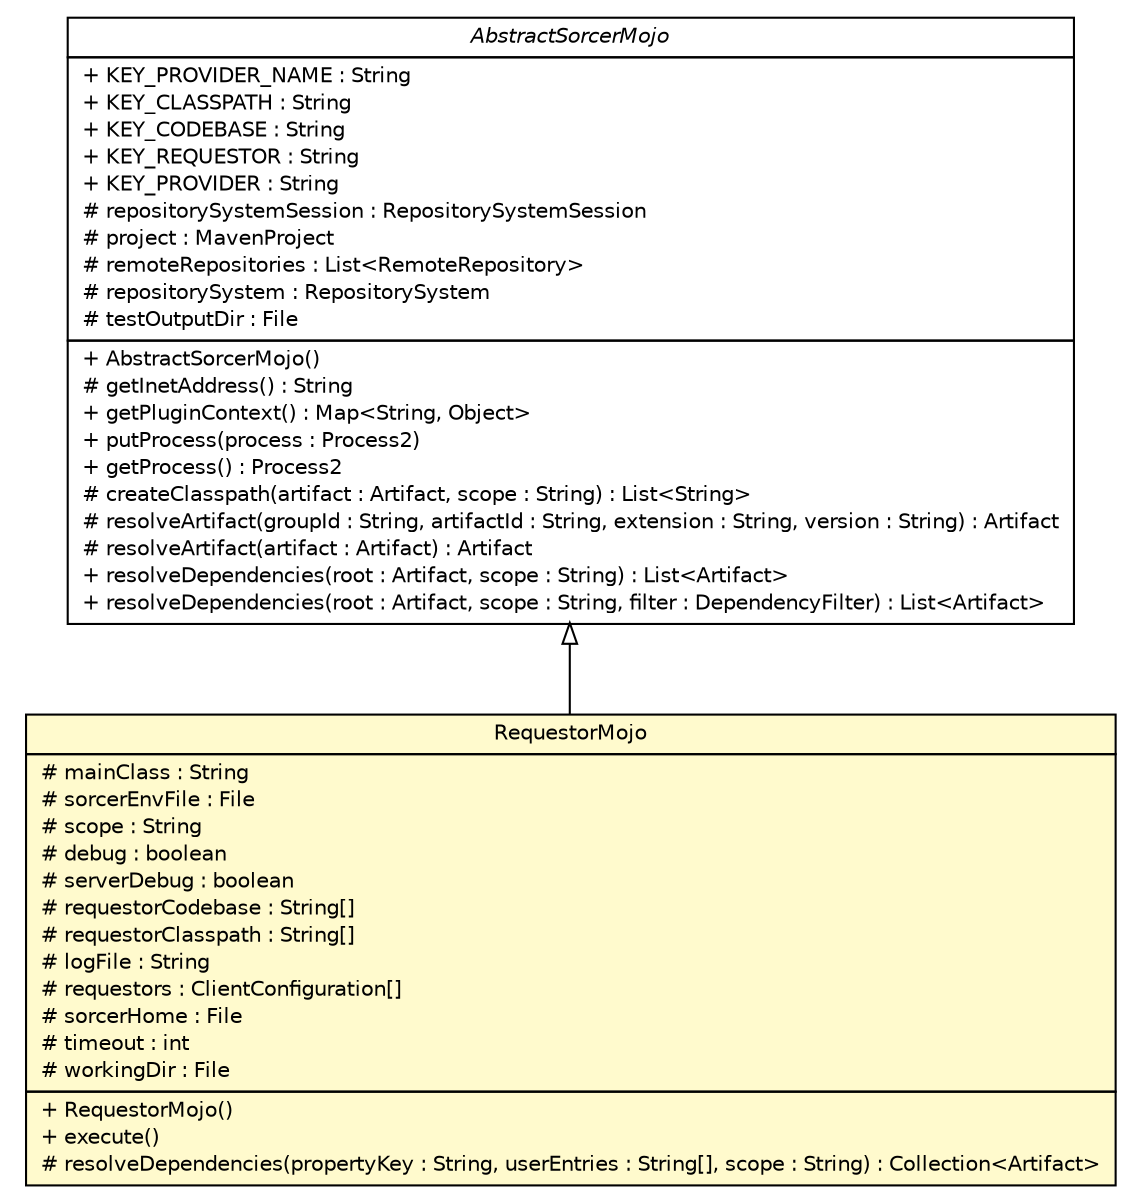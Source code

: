 #!/usr/local/bin/dot
#
# Class diagram 
# Generated by UMLGraph version R5_6 (http://www.umlgraph.org/)
#

digraph G {
	edge [fontname="Helvetica",fontsize=10,labelfontname="Helvetica",labelfontsize=10];
	node [fontname="Helvetica",fontsize=10,shape=plaintext];
	nodesep=0.25;
	ranksep=0.5;
	// sorcer.maven.plugin.AbstractSorcerMojo
	c272410 [label=<<table title="sorcer.maven.plugin.AbstractSorcerMojo" border="0" cellborder="1" cellspacing="0" cellpadding="2" port="p" href="./AbstractSorcerMojo.html">
		<tr><td><table border="0" cellspacing="0" cellpadding="1">
<tr><td align="center" balign="center"><font face="Helvetica-Oblique"> AbstractSorcerMojo </font></td></tr>
		</table></td></tr>
		<tr><td><table border="0" cellspacing="0" cellpadding="1">
<tr><td align="left" balign="left"> + KEY_PROVIDER_NAME : String </td></tr>
<tr><td align="left" balign="left"> + KEY_CLASSPATH : String </td></tr>
<tr><td align="left" balign="left"> + KEY_CODEBASE : String </td></tr>
<tr><td align="left" balign="left"> + KEY_REQUESTOR : String </td></tr>
<tr><td align="left" balign="left"> + KEY_PROVIDER : String </td></tr>
<tr><td align="left" balign="left"> # repositorySystemSession : RepositorySystemSession </td></tr>
<tr><td align="left" balign="left"> # project : MavenProject </td></tr>
<tr><td align="left" balign="left"> # remoteRepositories : List&lt;RemoteRepository&gt; </td></tr>
<tr><td align="left" balign="left"> # repositorySystem : RepositorySystem </td></tr>
<tr><td align="left" balign="left"> # testOutputDir : File </td></tr>
		</table></td></tr>
		<tr><td><table border="0" cellspacing="0" cellpadding="1">
<tr><td align="left" balign="left"> + AbstractSorcerMojo() </td></tr>
<tr><td align="left" balign="left"> # getInetAddress() : String </td></tr>
<tr><td align="left" balign="left"> + getPluginContext() : Map&lt;String, Object&gt; </td></tr>
<tr><td align="left" balign="left"> + putProcess(process : Process2) </td></tr>
<tr><td align="left" balign="left"> + getProcess() : Process2 </td></tr>
<tr><td align="left" balign="left"> # createClasspath(artifact : Artifact, scope : String) : List&lt;String&gt; </td></tr>
<tr><td align="left" balign="left"> # resolveArtifact(groupId : String, artifactId : String, extension : String, version : String) : Artifact </td></tr>
<tr><td align="left" balign="left"> # resolveArtifact(artifact : Artifact) : Artifact </td></tr>
<tr><td align="left" balign="left"> + resolveDependencies(root : Artifact, scope : String) : List&lt;Artifact&gt; </td></tr>
<tr><td align="left" balign="left"> + resolveDependencies(root : Artifact, scope : String, filter : DependencyFilter) : List&lt;Artifact&gt; </td></tr>
		</table></td></tr>
		</table>>, URL="./AbstractSorcerMojo.html", fontname="Helvetica", fontcolor="black", fontsize=10.0];
	// sorcer.maven.plugin.RequestorMojo
	c272412 [label=<<table title="sorcer.maven.plugin.RequestorMojo" border="0" cellborder="1" cellspacing="0" cellpadding="2" port="p" bgcolor="lemonChiffon" href="./RequestorMojo.html">
		<tr><td><table border="0" cellspacing="0" cellpadding="1">
<tr><td align="center" balign="center"> RequestorMojo </td></tr>
		</table></td></tr>
		<tr><td><table border="0" cellspacing="0" cellpadding="1">
<tr><td align="left" balign="left"> # mainClass : String </td></tr>
<tr><td align="left" balign="left"> # sorcerEnvFile : File </td></tr>
<tr><td align="left" balign="left"> # scope : String </td></tr>
<tr><td align="left" balign="left"> # debug : boolean </td></tr>
<tr><td align="left" balign="left"> # serverDebug : boolean </td></tr>
<tr><td align="left" balign="left"> # requestorCodebase : String[] </td></tr>
<tr><td align="left" balign="left"> # requestorClasspath : String[] </td></tr>
<tr><td align="left" balign="left"> # logFile : String </td></tr>
<tr><td align="left" balign="left"> # requestors : ClientConfiguration[] </td></tr>
<tr><td align="left" balign="left"> # sorcerHome : File </td></tr>
<tr><td align="left" balign="left"> # timeout : int </td></tr>
<tr><td align="left" balign="left"> # workingDir : File </td></tr>
		</table></td></tr>
		<tr><td><table border="0" cellspacing="0" cellpadding="1">
<tr><td align="left" balign="left"> + RequestorMojo() </td></tr>
<tr><td align="left" balign="left"> + execute() </td></tr>
<tr><td align="left" balign="left"> # resolveDependencies(propertyKey : String, userEntries : String[], scope : String) : Collection&lt;Artifact&gt; </td></tr>
		</table></td></tr>
		</table>>, URL="./RequestorMojo.html", fontname="Helvetica", fontcolor="black", fontsize=10.0];
	//sorcer.maven.plugin.RequestorMojo extends sorcer.maven.plugin.AbstractSorcerMojo
	c272410:p -> c272412:p [dir=back,arrowtail=empty];
}

